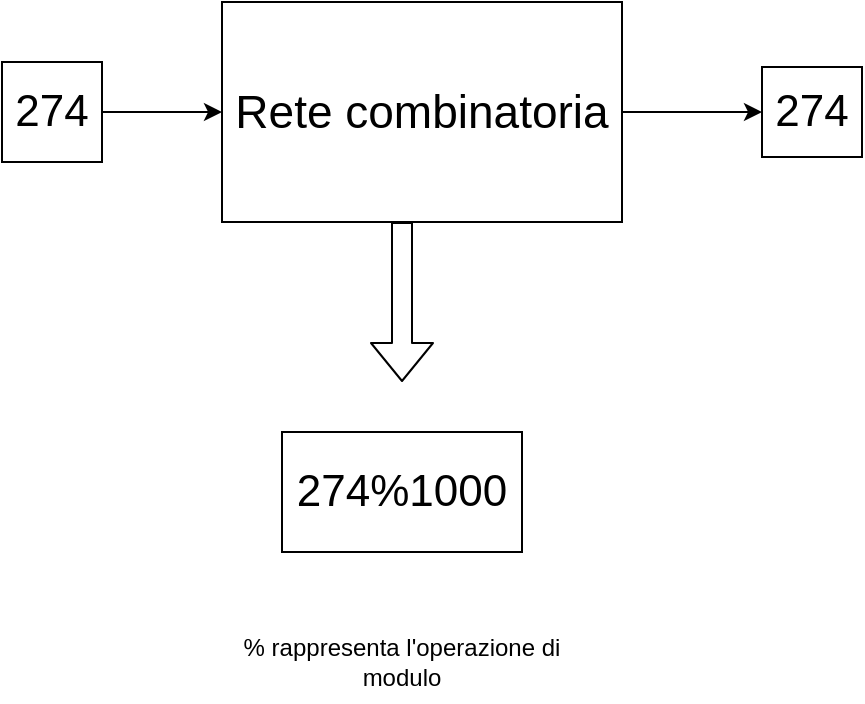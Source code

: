 <mxfile version="13.4.2" type="device"><diagram id="tt_H8_kfakPdSOE6Kc8u" name="Page-1"><mxGraphModel dx="1426" dy="671" grid="1" gridSize="10" guides="1" tooltips="1" connect="1" arrows="1" fold="1" page="1" pageScale="1" pageWidth="827" pageHeight="1169" math="0" shadow="0"><root><mxCell id="0"/><mxCell id="1" parent="0"/><mxCell id="FWP1PAHVx_q1OS-6Z_4w-1" value="&lt;font style=&quot;font-size: 23px&quot;&gt;Rete combinatoria&lt;/font&gt;" style="rounded=0;whiteSpace=wrap;html=1;" parent="1" vertex="1"><mxGeometry x="130" y="150" width="200" height="110" as="geometry"/></mxCell><mxCell id="FWP1PAHVx_q1OS-6Z_4w-2" value="" style="shape=flexArrow;endArrow=classic;html=1;" parent="1" edge="1"><mxGeometry width="50" height="50" relative="1" as="geometry"><mxPoint x="220" y="260" as="sourcePoint"/><mxPoint x="220" y="340" as="targetPoint"/></mxGeometry></mxCell><mxCell id="FWP1PAHVx_q1OS-6Z_4w-3" value="" style="endArrow=classic;html=1;exitX=1;exitY=0.5;exitDx=0;exitDy=0;entryX=0;entryY=0.5;entryDx=0;entryDy=0;" parent="1" source="FWP1PAHVx_q1OS-6Z_4w-4" target="FWP1PAHVx_q1OS-6Z_4w-1" edge="1"><mxGeometry width="50" height="50" relative="1" as="geometry"><mxPoint x="100" y="390" as="sourcePoint"/><mxPoint x="150" y="395" as="targetPoint"/></mxGeometry></mxCell><mxCell id="FWP1PAHVx_q1OS-6Z_4w-4" value="&lt;font style=&quot;font-size: 22px&quot;&gt;274&lt;/font&gt;" style="rounded=0;whiteSpace=wrap;html=1;" parent="1" vertex="1"><mxGeometry x="20" y="180" width="50" height="50" as="geometry"/></mxCell><mxCell id="FWP1PAHVx_q1OS-6Z_4w-5" value="&lt;font style=&quot;font-size: 22px&quot;&gt;274%1000&lt;/font&gt;" style="rounded=0;whiteSpace=wrap;html=1;" parent="1" vertex="1"><mxGeometry x="160" y="365" width="120" height="60" as="geometry"/></mxCell><mxCell id="FWP1PAHVx_q1OS-6Z_4w-7" value="&lt;font style=&quot;font-size: 22px&quot;&gt;274&lt;/font&gt;" style="rounded=0;whiteSpace=wrap;html=1;" parent="1" vertex="1"><mxGeometry x="400" y="182.5" width="50" height="45" as="geometry"/></mxCell><mxCell id="FWP1PAHVx_q1OS-6Z_4w-8" value="" style="endArrow=classic;html=1;entryX=0;entryY=0.5;entryDx=0;entryDy=0;exitX=1;exitY=0.5;exitDx=0;exitDy=0;" parent="1" target="FWP1PAHVx_q1OS-6Z_4w-7" edge="1"><mxGeometry width="50" height="50" relative="1" as="geometry"><mxPoint x="330" y="205" as="sourcePoint"/><mxPoint x="320" y="130" as="targetPoint"/></mxGeometry></mxCell><mxCell id="FWP1PAHVx_q1OS-6Z_4w-9" value="% rappresenta l'operazione di modulo" style="text;html=1;strokeColor=none;fillColor=none;align=center;verticalAlign=middle;whiteSpace=wrap;rounded=0;" parent="1" vertex="1"><mxGeometry x="130" y="460" width="180" height="40" as="geometry"/></mxCell></root></mxGraphModel></diagram></mxfile>